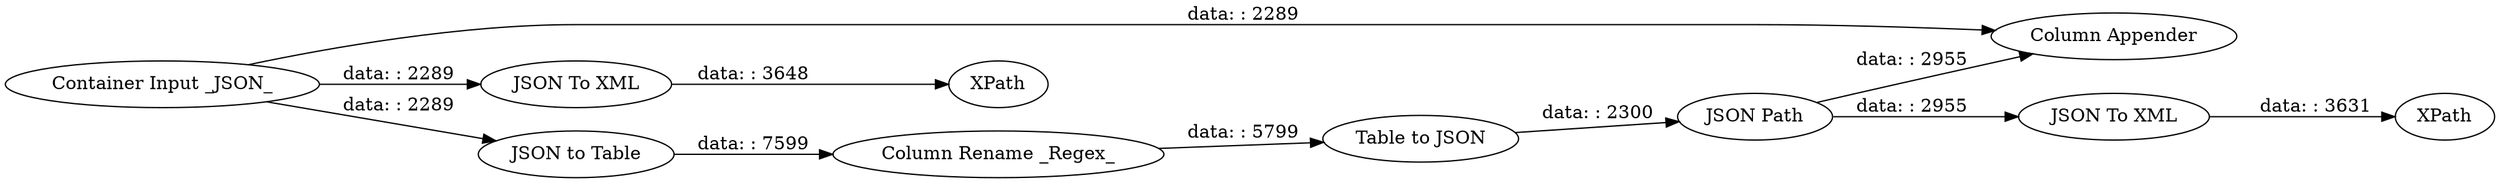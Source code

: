 digraph {
	"-1175555601470493830_8" [label="Table to JSON"]
	"-1175555601470493830_5" [label="Container Input _JSON_"]
	"-1175555601470493830_15" [label="Column Appender"]
	"-1175555601470493830_9" [label="Column Rename _Regex_"]
	"-1175555601470493830_6" [label="JSON To XML"]
	"-1175555601470493830_17" [label=XPath]
	"-1175555601470493830_16" [label="JSON To XML"]
	"-1175555601470493830_4" [label=XPath]
	"-1175555601470493830_14" [label="JSON Path"]
	"-1175555601470493830_7" [label="JSON to Table"]
	"-1175555601470493830_8" -> "-1175555601470493830_14" [label="data: : 2300"]
	"-1175555601470493830_7" -> "-1175555601470493830_9" [label="data: : 7599"]
	"-1175555601470493830_5" -> "-1175555601470493830_15" [label="data: : 2289"]
	"-1175555601470493830_6" -> "-1175555601470493830_4" [label="data: : 3631"]
	"-1175555601470493830_14" -> "-1175555601470493830_6" [label="data: : 2955"]
	"-1175555601470493830_5" -> "-1175555601470493830_7" [label="data: : 2289"]
	"-1175555601470493830_5" -> "-1175555601470493830_16" [label="data: : 2289"]
	"-1175555601470493830_9" -> "-1175555601470493830_8" [label="data: : 5799"]
	"-1175555601470493830_16" -> "-1175555601470493830_17" [label="data: : 3648"]
	"-1175555601470493830_14" -> "-1175555601470493830_15" [label="data: : 2955"]
	rankdir=LR
}
